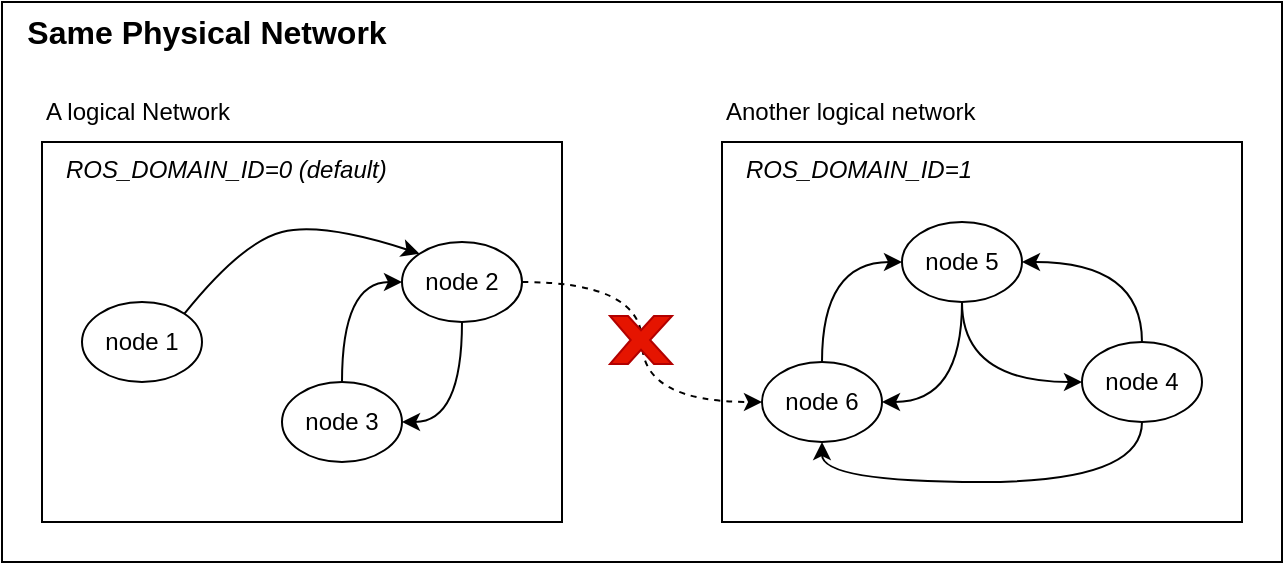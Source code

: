 <mxfile version="20.2.3" type="device" pages="3"><diagram id="Ld7oKPFzj9QAdAPAPPIq" name="ROS_DOMAIN_ID"><mxGraphModel dx="1422" dy="884" grid="1" gridSize="10" guides="1" tooltips="1" connect="1" arrows="1" fold="1" page="1" pageScale="1" pageWidth="1500" pageHeight="1500" math="0" shadow="0"><root><mxCell id="0"/><mxCell id="1" parent="0"/><mxCell id="V3Zy2wkL2PNi-ctSTKrY-6" value="" style="rounded=0;whiteSpace=wrap;html=1;" parent="1" vertex="1"><mxGeometry x="430" y="340" width="260" height="190" as="geometry"/></mxCell><mxCell id="V3Zy2wkL2PNi-ctSTKrY-5" value="ROS_DOMAIN_ID=0 (default)" style="text;whiteSpace=wrap;html=1;fontStyle=2;align=left;" parent="1" vertex="1"><mxGeometry x="440" y="340" width="180" height="30" as="geometry"/></mxCell><mxCell id="V3Zy2wkL2PNi-ctSTKrY-7" value="node 1" style="ellipse;whiteSpace=wrap;html=1;" parent="1" vertex="1"><mxGeometry x="450" y="420" width="60" height="40" as="geometry"/></mxCell><mxCell id="V3Zy2wkL2PNi-ctSTKrY-13" style="edgeStyle=orthogonalEdgeStyle;curved=1;rounded=0;orthogonalLoop=1;jettySize=auto;html=1;exitX=0.5;exitY=1;exitDx=0;exitDy=0;entryX=1;entryY=0.5;entryDx=0;entryDy=0;" parent="1" source="V3Zy2wkL2PNi-ctSTKrY-8" target="V3Zy2wkL2PNi-ctSTKrY-9" edge="1"><mxGeometry relative="1" as="geometry"/></mxCell><mxCell id="V3Zy2wkL2PNi-ctSTKrY-8" value="node 2" style="ellipse;whiteSpace=wrap;html=1;" parent="1" vertex="1"><mxGeometry x="610" y="390" width="60" height="40" as="geometry"/></mxCell><mxCell id="V3Zy2wkL2PNi-ctSTKrY-14" style="edgeStyle=orthogonalEdgeStyle;curved=1;rounded=0;orthogonalLoop=1;jettySize=auto;html=1;exitX=0.5;exitY=0;exitDx=0;exitDy=0;entryX=0;entryY=0.5;entryDx=0;entryDy=0;" parent="1" source="V3Zy2wkL2PNi-ctSTKrY-9" target="V3Zy2wkL2PNi-ctSTKrY-8" edge="1"><mxGeometry relative="1" as="geometry"/></mxCell><mxCell id="V3Zy2wkL2PNi-ctSTKrY-9" value="node 3" style="ellipse;whiteSpace=wrap;html=1;" parent="1" vertex="1"><mxGeometry x="550" y="460" width="60" height="40" as="geometry"/></mxCell><mxCell id="V3Zy2wkL2PNi-ctSTKrY-12" value="" style="curved=1;endArrow=classic;html=1;rounded=0;exitX=1;exitY=0;exitDx=0;exitDy=0;entryX=0;entryY=0;entryDx=0;entryDy=0;" parent="1" source="V3Zy2wkL2PNi-ctSTKrY-7" target="V3Zy2wkL2PNi-ctSTKrY-8" edge="1"><mxGeometry width="50" height="50" relative="1" as="geometry"><mxPoint x="620" y="340" as="sourcePoint"/><mxPoint x="670" y="290" as="targetPoint"/><Array as="points"><mxPoint x="530" y="390"/><mxPoint x="570" y="380"/></Array></mxGeometry></mxCell><mxCell id="V3Zy2wkL2PNi-ctSTKrY-15" value="" style="rounded=0;whiteSpace=wrap;html=1;" parent="1" vertex="1"><mxGeometry x="770" y="340" width="260" height="190" as="geometry"/></mxCell><mxCell id="V3Zy2wkL2PNi-ctSTKrY-16" value="ROS_DOMAIN_ID=1" style="text;whiteSpace=wrap;html=1;fontStyle=2;align=left;" parent="1" vertex="1"><mxGeometry x="780" y="340" width="180" height="30" as="geometry"/></mxCell><mxCell id="V3Zy2wkL2PNi-ctSTKrY-28" style="edgeStyle=orthogonalEdgeStyle;curved=1;rounded=0;orthogonalLoop=1;jettySize=auto;html=0;exitX=0.5;exitY=0;exitDx=0;exitDy=0;entryX=1;entryY=0.5;entryDx=0;entryDy=0;" parent="1" source="V3Zy2wkL2PNi-ctSTKrY-17" target="V3Zy2wkL2PNi-ctSTKrY-19" edge="1"><mxGeometry relative="1" as="geometry"/></mxCell><mxCell id="V3Zy2wkL2PNi-ctSTKrY-29" style="edgeStyle=orthogonalEdgeStyle;curved=1;rounded=0;orthogonalLoop=1;jettySize=auto;html=0;exitX=0.5;exitY=1;exitDx=0;exitDy=0;entryX=0.5;entryY=1;entryDx=0;entryDy=0;" parent="1" source="V3Zy2wkL2PNi-ctSTKrY-17" target="V3Zy2wkL2PNi-ctSTKrY-21" edge="1"><mxGeometry relative="1" as="geometry"/></mxCell><mxCell id="V3Zy2wkL2PNi-ctSTKrY-17" value="node 4" style="ellipse;whiteSpace=wrap;html=1;" parent="1" vertex="1"><mxGeometry x="950" y="440" width="60" height="40" as="geometry"/></mxCell><mxCell id="V3Zy2wkL2PNi-ctSTKrY-25" value="" style="edgeStyle=orthogonalEdgeStyle;curved=1;rounded=0;orthogonalLoop=1;jettySize=auto;exitX=0.5;exitY=1;exitDx=0;exitDy=0;entryX=0;entryY=0.5;entryDx=0;entryDy=0;" parent="1" source="V3Zy2wkL2PNi-ctSTKrY-19" target="V3Zy2wkL2PNi-ctSTKrY-17" edge="1"><mxGeometry relative="1" as="geometry"/></mxCell><mxCell id="V3Zy2wkL2PNi-ctSTKrY-26" style="edgeStyle=orthogonalEdgeStyle;curved=1;rounded=0;orthogonalLoop=1;jettySize=auto;html=0;exitX=0.5;exitY=1;exitDx=0;exitDy=0;entryX=1;entryY=0.5;entryDx=0;entryDy=0;" parent="1" source="V3Zy2wkL2PNi-ctSTKrY-19" target="V3Zy2wkL2PNi-ctSTKrY-21" edge="1"><mxGeometry relative="1" as="geometry"/></mxCell><mxCell id="V3Zy2wkL2PNi-ctSTKrY-19" value="node 5" style="ellipse;whiteSpace=wrap;html=1;" parent="1" vertex="1"><mxGeometry x="860" y="380" width="60" height="40" as="geometry"/></mxCell><mxCell id="V3Zy2wkL2PNi-ctSTKrY-20" style="edgeStyle=orthogonalEdgeStyle;curved=1;rounded=0;orthogonalLoop=1;jettySize=auto;html=1;exitX=0.5;exitY=0;exitDx=0;exitDy=0;entryX=0;entryY=0.5;entryDx=0;entryDy=0;" parent="1" source="V3Zy2wkL2PNi-ctSTKrY-21" target="V3Zy2wkL2PNi-ctSTKrY-19" edge="1"><mxGeometry relative="1" as="geometry"/></mxCell><mxCell id="V3Zy2wkL2PNi-ctSTKrY-21" value="node 6" style="ellipse;whiteSpace=wrap;html=1;" parent="1" vertex="1"><mxGeometry x="790" y="450" width="60" height="40" as="geometry"/></mxCell><mxCell id="V3Zy2wkL2PNi-ctSTKrY-23" value="A logical Network" style="text;html=1;strokeColor=none;fillColor=none;align=left;verticalAlign=middle;whiteSpace=wrap;rounded=0;" parent="1" vertex="1"><mxGeometry x="430" y="310" width="110" height="30" as="geometry"/></mxCell><mxCell id="V3Zy2wkL2PNi-ctSTKrY-24" value="Another logical network" style="text;html=1;strokeColor=none;fillColor=none;align=left;verticalAlign=middle;whiteSpace=wrap;rounded=0;" parent="1" vertex="1"><mxGeometry x="770" y="310" width="150" height="30" as="geometry"/></mxCell><mxCell id="V3Zy2wkL2PNi-ctSTKrY-32" style="edgeStyle=orthogonalEdgeStyle;curved=1;rounded=0;orthogonalLoop=1;jettySize=auto;html=0;exitX=1;exitY=0.5;exitDx=0;exitDy=0;entryX=0;entryY=0.5;entryDx=0;entryDy=0;dashed=1;" parent="1" source="V3Zy2wkL2PNi-ctSTKrY-8" target="V3Zy2wkL2PNi-ctSTKrY-21" edge="1"><mxGeometry relative="1" as="geometry"/></mxCell><mxCell id="V3Zy2wkL2PNi-ctSTKrY-35" value="" style="verticalLabelPosition=bottom;verticalAlign=top;html=1;shape=mxgraph.basic.x;fillColor=#e51400;fontColor=#ffffff;strokeColor=#B20000;" parent="1" vertex="1"><mxGeometry x="714" y="427" width="31" height="24" as="geometry"/></mxCell><mxCell id="9xthwaTdWszqJcT1Aogj-1" value="" style="rounded=0;whiteSpace=wrap;html=1;fontSize=12;fillColor=none;" parent="1" vertex="1"><mxGeometry x="410" y="270" width="640" height="280" as="geometry"/></mxCell><mxCell id="9xthwaTdWszqJcT1Aogj-2" value="Same Physical Network" style="text;html=1;strokeColor=none;fillColor=none;align=center;verticalAlign=middle;whiteSpace=wrap;rounded=0;fontSize=16;fontStyle=1" parent="1" vertex="1"><mxGeometry x="415" y="270" width="195" height="30" as="geometry"/></mxCell></root></mxGraphModel></diagram><diagram id="9iGLXgyHLo7Lz3XBOLi9" name="discovery"><mxGraphModel dx="981" dy="610" grid="1" gridSize="10" guides="1" tooltips="1" connect="1" arrows="1" fold="1" page="1" pageScale="1" pageWidth="1500" pageHeight="1500" math="0" shadow="0"><root><mxCell id="0"/><mxCell id="1" parent="0"/><mxCell id="TWuk52I2-fPUk-QsAits-3" value="node 1" style="ellipse;whiteSpace=wrap;html=1;" parent="1" vertex="1"><mxGeometry x="570" y="400" width="60" height="40" as="geometry"/></mxCell><mxCell id="TWuk52I2-fPUk-QsAits-5" value="node 2" style="ellipse;whiteSpace=wrap;html=1;" parent="1" vertex="1"><mxGeometry x="570" y="460" width="60" height="40" as="geometry"/></mxCell><mxCell id="TWuk52I2-fPUk-QsAits-7" value="node 3" style="ellipse;whiteSpace=wrap;html=1;" parent="1" vertex="1"><mxGeometry x="570" y="520" width="60" height="40" as="geometry"/></mxCell><mxCell id="KQbRnoPftFJrSImzhXli-7" style="rounded=0;orthogonalLoop=1;jettySize=auto;html=0;exitX=1;exitY=0.5;exitDx=0;exitDy=0;entryX=0;entryY=0.5;entryDx=0;entryDy=0;dashed=1;fontSize=12;" parent="1" source="KQbRnoPftFJrSImzhXli-2" target="TWuk52I2-fPUk-QsAits-3" edge="1"><mxGeometry relative="1" as="geometry"/></mxCell><mxCell id="KQbRnoPftFJrSImzhXli-10" value="node 7 info" style="edgeLabel;html=1;align=center;verticalAlign=middle;resizable=0;points=[];fontSize=12;rotation=-25;" parent="KQbRnoPftFJrSImzhXli-7" vertex="1" connectable="0"><mxGeometry x="0.173" y="2" relative="1" as="geometry"><mxPoint as="offset"/></mxGeometry></mxCell><mxCell id="KQbRnoPftFJrSImzhXli-8" style="rounded=0;orthogonalLoop=1;jettySize=auto;html=0;exitX=1;exitY=0.5;exitDx=0;exitDy=0;entryX=0;entryY=0.5;entryDx=0;entryDy=0;dashed=1;fontSize=12;" parent="1" source="KQbRnoPftFJrSImzhXli-2" target="TWuk52I2-fPUk-QsAits-5" edge="1"><mxGeometry relative="1" as="geometry"/></mxCell><mxCell id="KQbRnoPftFJrSImzhXli-11" value="node 7 info" style="edgeLabel;html=1;align=center;verticalAlign=middle;resizable=0;points=[];fontSize=12;rotation=-8.6;" parent="KQbRnoPftFJrSImzhXli-8" vertex="1" connectable="0"><mxGeometry x="0.344" relative="1" as="geometry"><mxPoint as="offset"/></mxGeometry></mxCell><mxCell id="KQbRnoPftFJrSImzhXli-9" style="rounded=0;orthogonalLoop=1;jettySize=auto;html=0;exitX=1;exitY=0.5;exitDx=0;exitDy=0;entryX=0;entryY=0.5;entryDx=0;entryDy=0;dashed=1;fontSize=12;" parent="1" source="KQbRnoPftFJrSImzhXli-2" target="TWuk52I2-fPUk-QsAits-7" edge="1"><mxGeometry relative="1" as="geometry"/></mxCell><mxCell id="KQbRnoPftFJrSImzhXli-12" value="node 7 info" style="edgeLabel;html=1;align=center;verticalAlign=middle;resizable=0;points=[];fontSize=12;rotation=15;" parent="KQbRnoPftFJrSImzhXli-9" vertex="1" connectable="0"><mxGeometry x="0.1" y="1" relative="1" as="geometry"><mxPoint x="18" y="6" as="offset"/></mxGeometry></mxCell><mxCell id="KQbRnoPftFJrSImzhXli-2" value="node 7" style="ellipse;whiteSpace=wrap;html=1;" parent="1" vertex="1"><mxGeometry x="340" y="483" width="60" height="40" as="geometry"/></mxCell><mxCell id="KQbRnoPftFJrSImzhXli-3" value="1. Advertises its presence&amp;nbsp;" style="text;html=1;strokeColor=none;fillColor=none;align=left;verticalAlign=middle;whiteSpace=wrap;rounded=0;fontStyle=1;fontSize=16;" parent="1" vertex="1"><mxGeometry x="340" y="350" width="220" height="30" as="geometry"/></mxCell><mxCell id="KQbRnoPftFJrSImzhXli-6" value="" style="whiteSpace=wrap;html=1;shape=mxgraph.basic.oval_callout;fontSize=12;" parent="1" vertex="1"><mxGeometry x="355" y="413" width="110" height="70" as="geometry"/></mxCell><mxCell id="KQbRnoPftFJrSImzhXli-5" value="I'm here to 'node-tify' my presence" style="text;html=1;strokeColor=none;fillColor=none;align=center;verticalAlign=middle;whiteSpace=wrap;rounded=0;fontSize=12;" parent="1" vertex="1"><mxGeometry x="370" y="418" width="80" height="50" as="geometry"/></mxCell><mxCell id="KQbRnoPftFJrSImzhXli-13" value="node 1" style="ellipse;whiteSpace=wrap;html=1;" parent="1" vertex="1"><mxGeometry x="570" y="650" width="60" height="40" as="geometry"/></mxCell><mxCell id="KQbRnoPftFJrSImzhXli-14" value="node 2" style="ellipse;whiteSpace=wrap;html=1;" parent="1" vertex="1"><mxGeometry x="570" y="710" width="60" height="40" as="geometry"/></mxCell><mxCell id="KQbRnoPftFJrSImzhXli-15" value="node 3" style="ellipse;whiteSpace=wrap;html=1;" parent="1" vertex="1"><mxGeometry x="570" y="770" width="60" height="40" as="geometry"/></mxCell><mxCell id="KQbRnoPftFJrSImzhXli-16" style="rounded=0;orthogonalLoop=1;jettySize=auto;html=0;exitX=0;exitY=0.5;exitDx=0;exitDy=0;entryX=1;entryY=0.5;entryDx=0;entryDy=0;dashed=1;fontSize=12;" parent="1" source="KQbRnoPftFJrSImzhXli-13" target="KQbRnoPftFJrSImzhXli-22" edge="1"><mxGeometry relative="1" as="geometry"/></mxCell><mxCell id="KQbRnoPftFJrSImzhXli-17" value="node 1 info" style="edgeLabel;html=1;align=center;verticalAlign=middle;resizable=0;points=[];fontSize=12;rotation=-25;" parent="KQbRnoPftFJrSImzhXli-16" vertex="1" connectable="0"><mxGeometry x="0.173" y="2" relative="1" as="geometry"><mxPoint x="47" y="-26" as="offset"/></mxGeometry></mxCell><mxCell id="KQbRnoPftFJrSImzhXli-18" style="rounded=0;orthogonalLoop=1;jettySize=auto;html=0;exitX=0;exitY=0.5;exitDx=0;exitDy=0;entryX=1;entryY=0.5;entryDx=0;entryDy=0;dashed=1;fontSize=12;" parent="1" source="KQbRnoPftFJrSImzhXli-14" target="KQbRnoPftFJrSImzhXli-22" edge="1"><mxGeometry relative="1" as="geometry"/></mxCell><mxCell id="KQbRnoPftFJrSImzhXli-19" value="node 2 info" style="edgeLabel;html=1;align=center;verticalAlign=middle;resizable=0;points=[];fontSize=12;rotation=-8.6;" parent="KQbRnoPftFJrSImzhXli-18" vertex="1" connectable="0"><mxGeometry x="0.344" relative="1" as="geometry"><mxPoint x="71" y="-10" as="offset"/></mxGeometry></mxCell><mxCell id="KQbRnoPftFJrSImzhXli-20" style="rounded=0;orthogonalLoop=1;jettySize=auto;html=0;exitX=0;exitY=0.5;exitDx=0;exitDy=0;entryX=1;entryY=0.5;entryDx=0;entryDy=0;dashed=1;fontSize=12;" parent="1" source="KQbRnoPftFJrSImzhXli-15" target="KQbRnoPftFJrSImzhXli-22" edge="1"><mxGeometry relative="1" as="geometry"/></mxCell><mxCell id="KQbRnoPftFJrSImzhXli-21" value="node 3 info" style="edgeLabel;html=1;align=center;verticalAlign=middle;resizable=0;points=[];fontSize=12;rotation=15;" parent="KQbRnoPftFJrSImzhXli-20" vertex="1" connectable="0"><mxGeometry x="0.1" y="1" relative="1" as="geometry"><mxPoint x="46" y="8" as="offset"/></mxGeometry></mxCell><mxCell id="KQbRnoPftFJrSImzhXli-22" value="node 7" style="ellipse;whiteSpace=wrap;html=1;" parent="1" vertex="1"><mxGeometry x="340" y="733" width="60" height="40" as="geometry"/></mxCell><mxCell id="KQbRnoPftFJrSImzhXli-23" value="2. The other nodes respond with their information&amp;nbsp;" style="text;html=1;strokeColor=none;fillColor=none;align=left;verticalAlign=middle;whiteSpace=wrap;rounded=0;fontStyle=1;fontSize=16;" parent="1" vertex="1"><mxGeometry x="340" y="600" width="460" height="30" as="geometry"/></mxCell><mxCell id="KQbRnoPftFJrSImzhXli-31" value="3. Periodically advertise their presence&amp;nbsp;" style="text;html=1;strokeColor=none;fillColor=none;align=left;verticalAlign=middle;whiteSpace=wrap;rounded=0;fontStyle=1;fontSize=16;" parent="1" vertex="1"><mxGeometry x="340" y="860" width="460" height="30" as="geometry"/></mxCell><mxCell id="KQbRnoPftFJrSImzhXli-32" value="node 1" style="ellipse;whiteSpace=wrap;html=1;" parent="1" vertex="1"><mxGeometry x="570" y="1249" width="60" height="40" as="geometry"/></mxCell><mxCell id="KQbRnoPftFJrSImzhXli-33" value="node 2" style="ellipse;whiteSpace=wrap;html=1;" parent="1" vertex="1"><mxGeometry x="570" y="1309" width="60" height="40" as="geometry"/></mxCell><mxCell id="KQbRnoPftFJrSImzhXli-34" value="node 3" style="ellipse;whiteSpace=wrap;html=1;" parent="1" vertex="1"><mxGeometry x="570" y="1369" width="60" height="40" as="geometry"/></mxCell><mxCell id="KQbRnoPftFJrSImzhXli-35" style="rounded=0;orthogonalLoop=1;jettySize=auto;html=0;exitX=1;exitY=0.5;exitDx=0;exitDy=0;entryX=0;entryY=0.5;entryDx=0;entryDy=0;dashed=1;fontSize=12;" parent="1" source="KQbRnoPftFJrSImzhXli-41" target="KQbRnoPftFJrSImzhXli-32" edge="1"><mxGeometry relative="1" as="geometry"/></mxCell><mxCell id="KQbRnoPftFJrSImzhXli-37" style="rounded=0;orthogonalLoop=1;jettySize=auto;html=0;exitX=1;exitY=0.5;exitDx=0;exitDy=0;entryX=0;entryY=0.5;entryDx=0;entryDy=0;dashed=1;fontSize=12;" parent="1" source="KQbRnoPftFJrSImzhXli-41" target="KQbRnoPftFJrSImzhXli-33" edge="1"><mxGeometry relative="1" as="geometry"/></mxCell><mxCell id="KQbRnoPftFJrSImzhXli-39" style="rounded=0;orthogonalLoop=1;jettySize=auto;html=0;exitX=1;exitY=0.5;exitDx=0;exitDy=0;entryX=0;entryY=0.5;entryDx=0;entryDy=0;dashed=1;fontSize=12;" parent="1" source="KQbRnoPftFJrSImzhXli-41" target="KQbRnoPftFJrSImzhXli-34" edge="1"><mxGeometry relative="1" as="geometry"/></mxCell><mxCell id="KQbRnoPftFJrSImzhXli-45" style="edgeStyle=none;rounded=0;orthogonalLoop=1;jettySize=auto;html=0;exitX=1;exitY=0.5;exitDx=0;exitDy=0;entryX=0;entryY=0.5;entryDx=0;entryDy=0;dashed=1;fontSize=12;" parent="1" source="KQbRnoPftFJrSImzhXli-41" target="KQbRnoPftFJrSImzhXli-44" edge="1"><mxGeometry relative="1" as="geometry"/></mxCell><mxCell id="KQbRnoPftFJrSImzhXli-41" value="node 7" style="ellipse;whiteSpace=wrap;html=1;" parent="1" vertex="1"><mxGeometry x="340" y="1332" width="60" height="40" as="geometry"/></mxCell><mxCell id="KQbRnoPftFJrSImzhXli-42" value="" style="whiteSpace=wrap;html=1;shape=mxgraph.basic.oval_callout;fontSize=12;" parent="1" vertex="1"><mxGeometry x="355" y="1262" width="110" height="70" as="geometry"/></mxCell><mxCell id="KQbRnoPftFJrSImzhXli-43" value="goodbye&lt;br&gt;&lt;span style=&quot;&quot;&gt;&quot;node-tification&quot;&lt;/span&gt;" style="text;html=1;strokeColor=none;fillColor=none;align=center;verticalAlign=middle;whiteSpace=wrap;rounded=0;fontSize=12;" parent="1" vertex="1"><mxGeometry x="365" y="1267" width="90" height="50" as="geometry"/></mxCell><mxCell id="KQbRnoPftFJrSImzhXli-44" value="node 8" style="ellipse;whiteSpace=wrap;html=1;" parent="1" vertex="1"><mxGeometry x="570" y="1429" width="60" height="40" as="geometry"/></mxCell><mxCell id="KQbRnoPftFJrSImzhXli-49" value="4.&amp;nbsp; Advertise to other node when they go offline" style="text;html=1;strokeColor=none;fillColor=none;align=left;verticalAlign=middle;whiteSpace=wrap;rounded=0;fontStyle=1;fontSize=16;" parent="1" vertex="1"><mxGeometry x="340" y="1190" width="460" height="30" as="geometry"/></mxCell><mxCell id="KQbRnoPftFJrSImzhXli-51" value="&lt;div&gt;Assumptions:&lt;/div&gt;&lt;div&gt;- the nodes are the same ROS_DOMAIN_ID&lt;/div&gt;&lt;div&gt;- compatible Quality of Service&lt;/div&gt;" style="text;html=1;strokeColor=none;fillColor=none;align=left;verticalAlign=middle;whiteSpace=wrap;rounded=0;fontSize=12;" parent="1" vertex="1"><mxGeometry x="340" y="270" width="300" height="70" as="geometry"/></mxCell><mxCell id="9SPq2zFO4yLoYHjRxk8J-11" value="node 1" style="ellipse;whiteSpace=wrap;html=1;" vertex="1" parent="1"><mxGeometry x="570" y="910" width="60" height="40" as="geometry"/></mxCell><mxCell id="9SPq2zFO4yLoYHjRxk8J-12" value="node 2" style="ellipse;whiteSpace=wrap;html=1;" vertex="1" parent="1"><mxGeometry x="570" y="970" width="60" height="40" as="geometry"/></mxCell><mxCell id="9SPq2zFO4yLoYHjRxk8J-13" value="node 3" style="ellipse;whiteSpace=wrap;html=1;" vertex="1" parent="1"><mxGeometry x="570" y="1030" width="60" height="40" as="geometry"/></mxCell><mxCell id="9SPq2zFO4yLoYHjRxk8J-14" style="rounded=0;orthogonalLoop=1;jettySize=auto;html=0;exitX=1;exitY=0.5;exitDx=0;exitDy=0;entryX=0;entryY=0.5;entryDx=0;entryDy=0;dashed=1;fontSize=12;" edge="1" parent="1" source="9SPq2zFO4yLoYHjRxk8J-20" target="9SPq2zFO4yLoYHjRxk8J-11"><mxGeometry relative="1" as="geometry"/></mxCell><mxCell id="9SPq2zFO4yLoYHjRxk8J-15" value="node 7 info" style="edgeLabel;html=1;align=center;verticalAlign=middle;resizable=0;points=[];fontSize=12;rotation=-25;" vertex="1" connectable="0" parent="9SPq2zFO4yLoYHjRxk8J-14"><mxGeometry x="0.173" y="2" relative="1" as="geometry"><mxPoint as="offset"/></mxGeometry></mxCell><mxCell id="9SPq2zFO4yLoYHjRxk8J-16" style="rounded=0;orthogonalLoop=1;jettySize=auto;html=0;exitX=1;exitY=0.5;exitDx=0;exitDy=0;entryX=0;entryY=0.5;entryDx=0;entryDy=0;dashed=1;fontSize=12;" edge="1" parent="1" source="9SPq2zFO4yLoYHjRxk8J-20" target="9SPq2zFO4yLoYHjRxk8J-12"><mxGeometry relative="1" as="geometry"/></mxCell><mxCell id="9SPq2zFO4yLoYHjRxk8J-17" value="node 7 info" style="edgeLabel;html=1;align=center;verticalAlign=middle;resizable=0;points=[];fontSize=12;rotation=-8.6;" vertex="1" connectable="0" parent="9SPq2zFO4yLoYHjRxk8J-16"><mxGeometry x="0.344" relative="1" as="geometry"><mxPoint as="offset"/></mxGeometry></mxCell><mxCell id="9SPq2zFO4yLoYHjRxk8J-18" style="rounded=0;orthogonalLoop=1;jettySize=auto;html=0;exitX=1;exitY=0.5;exitDx=0;exitDy=0;entryX=0;entryY=0.5;entryDx=0;entryDy=0;dashed=1;fontSize=12;" edge="1" parent="1" source="9SPq2zFO4yLoYHjRxk8J-20" target="9SPq2zFO4yLoYHjRxk8J-13"><mxGeometry relative="1" as="geometry"/></mxCell><mxCell id="9SPq2zFO4yLoYHjRxk8J-19" value="node 7 info" style="edgeLabel;html=1;align=center;verticalAlign=middle;resizable=0;points=[];fontSize=12;rotation=15;" vertex="1" connectable="0" parent="9SPq2zFO4yLoYHjRxk8J-18"><mxGeometry x="0.1" y="1" relative="1" as="geometry"><mxPoint x="18" y="6" as="offset"/></mxGeometry></mxCell><mxCell id="9SPq2zFO4yLoYHjRxk8J-24" style="rounded=0;orthogonalLoop=1;jettySize=auto;html=1;exitX=1;exitY=0.5;exitDx=0;exitDy=0;entryX=0;entryY=0.5;entryDx=0;entryDy=0;dashed=1;" edge="1" parent="1" source="9SPq2zFO4yLoYHjRxk8J-20" target="9SPq2zFO4yLoYHjRxk8J-23"><mxGeometry relative="1" as="geometry"/></mxCell><mxCell id="9SPq2zFO4yLoYHjRxk8J-20" value="node 7" style="ellipse;whiteSpace=wrap;html=1;" vertex="1" parent="1"><mxGeometry x="340" y="993" width="60" height="40" as="geometry"/></mxCell><mxCell id="9SPq2zFO4yLoYHjRxk8J-21" value="" style="whiteSpace=wrap;html=1;shape=mxgraph.basic.oval_callout;fontSize=12;" vertex="1" parent="1"><mxGeometry x="355" y="923" width="110" height="70" as="geometry"/></mxCell><mxCell id="9SPq2zFO4yLoYHjRxk8J-22" value="I'm still here" style="text;html=1;strokeColor=none;fillColor=none;align=center;verticalAlign=middle;whiteSpace=wrap;rounded=0;fontSize=12;" vertex="1" parent="1"><mxGeometry x="370" y="928" width="80" height="50" as="geometry"/></mxCell><mxCell id="9SPq2zFO4yLoYHjRxk8J-23" value="node 8" style="ellipse;whiteSpace=wrap;html=1;" vertex="1" parent="1"><mxGeometry x="570" y="1090" width="60" height="40" as="geometry"/></mxCell><mxCell id="9SPq2zFO4yLoYHjRxk8J-25" value="node 7 info" style="edgeLabel;html=1;align=center;verticalAlign=middle;resizable=0;points=[];fontSize=12;rotation=30;" vertex="1" connectable="0" parent="1"><mxGeometry x="505.996" y="1074.004" as="geometry"/></mxCell><mxCell id="9SPq2zFO4yLoYHjRxk8J-26" value="new node in the network" style="text;html=1;strokeColor=none;fillColor=none;align=left;verticalAlign=middle;whiteSpace=wrap;rounded=0;fontStyle=2" vertex="1" parent="1"><mxGeometry x="640" y="1095" width="90" height="30" as="geometry"/></mxCell></root></mxGraphModel></diagram><diagram id="GuvsUPBRMuKA2VovjuQr" name="Page-2"><mxGraphModel dx="677" dy="421" grid="1" gridSize="10" guides="1" tooltips="1" connect="1" arrows="1" fold="1" page="1" pageScale="1" pageWidth="1500" pageHeight="1500" math="0" shadow="0"><root><mxCell id="0"/><mxCell id="1" parent="0"/><mxCell id="tlWp7xa033r3pOkCJ6Is-1" value="" style="rounded=0;whiteSpace=wrap;html=1;" vertex="1" parent="1"><mxGeometry x="290" y="310" width="270" height="280" as="geometry"/></mxCell><mxCell id="tlWp7xa033r3pOkCJ6Is-2" value="Context (usually global)" style="text;html=1;strokeColor=none;fillColor=none;align=center;verticalAlign=middle;whiteSpace=wrap;rounded=0;" vertex="1" parent="1"><mxGeometry x="290" y="310" width="150" height="30" as="geometry"/></mxCell><mxCell id="tlWp7xa033r3pOkCJ6Is-5" value="" style="rounded=0;whiteSpace=wrap;html=1;" vertex="1" parent="1"><mxGeometry x="340" y="380" width="180" height="180" as="geometry"/></mxCell><mxCell id="tlWp7xa033r3pOkCJ6Is-4" value="" style="rounded=0;whiteSpace=wrap;html=1;" vertex="1" parent="1"><mxGeometry x="330" y="370" width="180" height="180" as="geometry"/></mxCell><mxCell id="tlWp7xa033r3pOkCJ6Is-3" value="" style="rounded=0;whiteSpace=wrap;html=1;" vertex="1" parent="1"><mxGeometry x="320" y="360" width="180" height="180" as="geometry"/></mxCell><mxCell id="tlWp7xa033r3pOkCJ6Is-6" value="Executor &amp;lt;N&amp;gt;" style="text;html=1;strokeColor=none;fillColor=none;align=center;verticalAlign=middle;whiteSpace=wrap;rounded=0;" vertex="1" parent="1"><mxGeometry x="320" y="360" width="90" height="30" as="geometry"/></mxCell><mxCell id="tlWp7xa033r3pOkCJ6Is-13" value="(usually global)" style="text;html=1;strokeColor=none;fillColor=none;align=center;verticalAlign=middle;whiteSpace=wrap;rounded=0;" vertex="1" parent="1"><mxGeometry x="404" y="360" width="90" height="30" as="geometry"/></mxCell></root></mxGraphModel></diagram></mxfile>